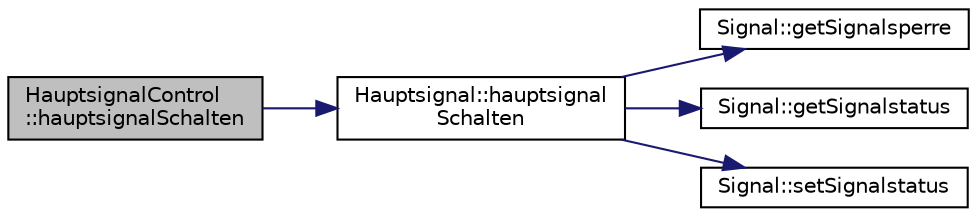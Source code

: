digraph "HauptsignalControl::hauptsignalSchalten"
{
 // LATEX_PDF_SIZE
  edge [fontname="Helvetica",fontsize="10",labelfontname="Helvetica",labelfontsize="10"];
  node [fontname="Helvetica",fontsize="10",shape=record];
  rankdir="LR";
  Node1 [label="HauptsignalControl\l::hauptsignalSchalten",height=0.2,width=0.4,color="black", fillcolor="grey75", style="filled", fontcolor="black",tooltip=" "];
  Node1 -> Node2 [color="midnightblue",fontsize="10",style="solid",fontname="Helvetica"];
  Node2 [label="Hauptsignal::hauptsignal\lSchalten",height=0.2,width=0.4,color="black", fillcolor="white", style="filled",URL="$class_hauptsignal.html#a3bced16c632f995ff8bb650011689de2",tooltip=" "];
  Node2 -> Node3 [color="midnightblue",fontsize="10",style="solid",fontname="Helvetica"];
  Node3 [label="Signal::getSignalsperre",height=0.2,width=0.4,color="black", fillcolor="white", style="filled",URL="$class_signal.html#a8fb4bb651c8066da2cacde46d2cb2f88",tooltip=" "];
  Node2 -> Node4 [color="midnightblue",fontsize="10",style="solid",fontname="Helvetica"];
  Node4 [label="Signal::getSignalstatus",height=0.2,width=0.4,color="black", fillcolor="white", style="filled",URL="$class_signal.html#ab1ed323ddcec01c04c8f27e0da6134ef",tooltip=" "];
  Node2 -> Node5 [color="midnightblue",fontsize="10",style="solid",fontname="Helvetica"];
  Node5 [label="Signal::setSignalstatus",height=0.2,width=0.4,color="black", fillcolor="white", style="filled",URL="$class_signal.html#a8ab8b7dcac64ee12f4c2459fed8a46d0",tooltip=" "];
}
